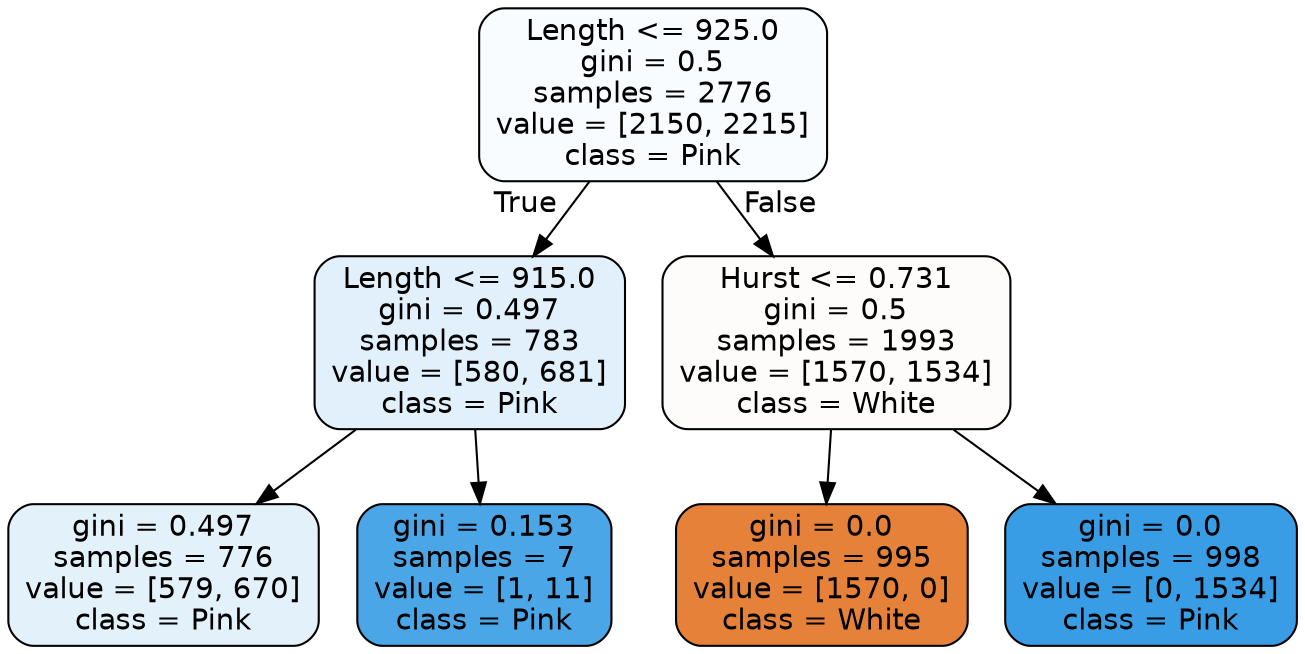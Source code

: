 digraph Tree {
node [shape=box, style="filled, rounded", color="black", fontname=helvetica] ;
edge [fontname=helvetica] ;
0 [label="Length <= 925.0\ngini = 0.5\nsamples = 2776\nvalue = [2150, 2215]\nclass = Pink", fillcolor="#399de507"] ;
1 [label="Length <= 915.0\ngini = 0.497\nsamples = 783\nvalue = [580, 681]\nclass = Pink", fillcolor="#399de526"] ;
0 -> 1 [labeldistance=2.5, labelangle=45, headlabel="True"] ;
2 [label="gini = 0.497\nsamples = 776\nvalue = [579, 670]\nclass = Pink", fillcolor="#399de523"] ;
1 -> 2 ;
3 [label="gini = 0.153\nsamples = 7\nvalue = [1, 11]\nclass = Pink", fillcolor="#399de5e8"] ;
1 -> 3 ;
4 [label="Hurst <= 0.731\ngini = 0.5\nsamples = 1993\nvalue = [1570, 1534]\nclass = White", fillcolor="#e5813906"] ;
0 -> 4 [labeldistance=2.5, labelangle=-45, headlabel="False"] ;
5 [label="gini = 0.0\nsamples = 995\nvalue = [1570, 0]\nclass = White", fillcolor="#e58139ff"] ;
4 -> 5 ;
6 [label="gini = 0.0\nsamples = 998\nvalue = [0, 1534]\nclass = Pink", fillcolor="#399de5ff"] ;
4 -> 6 ;
}